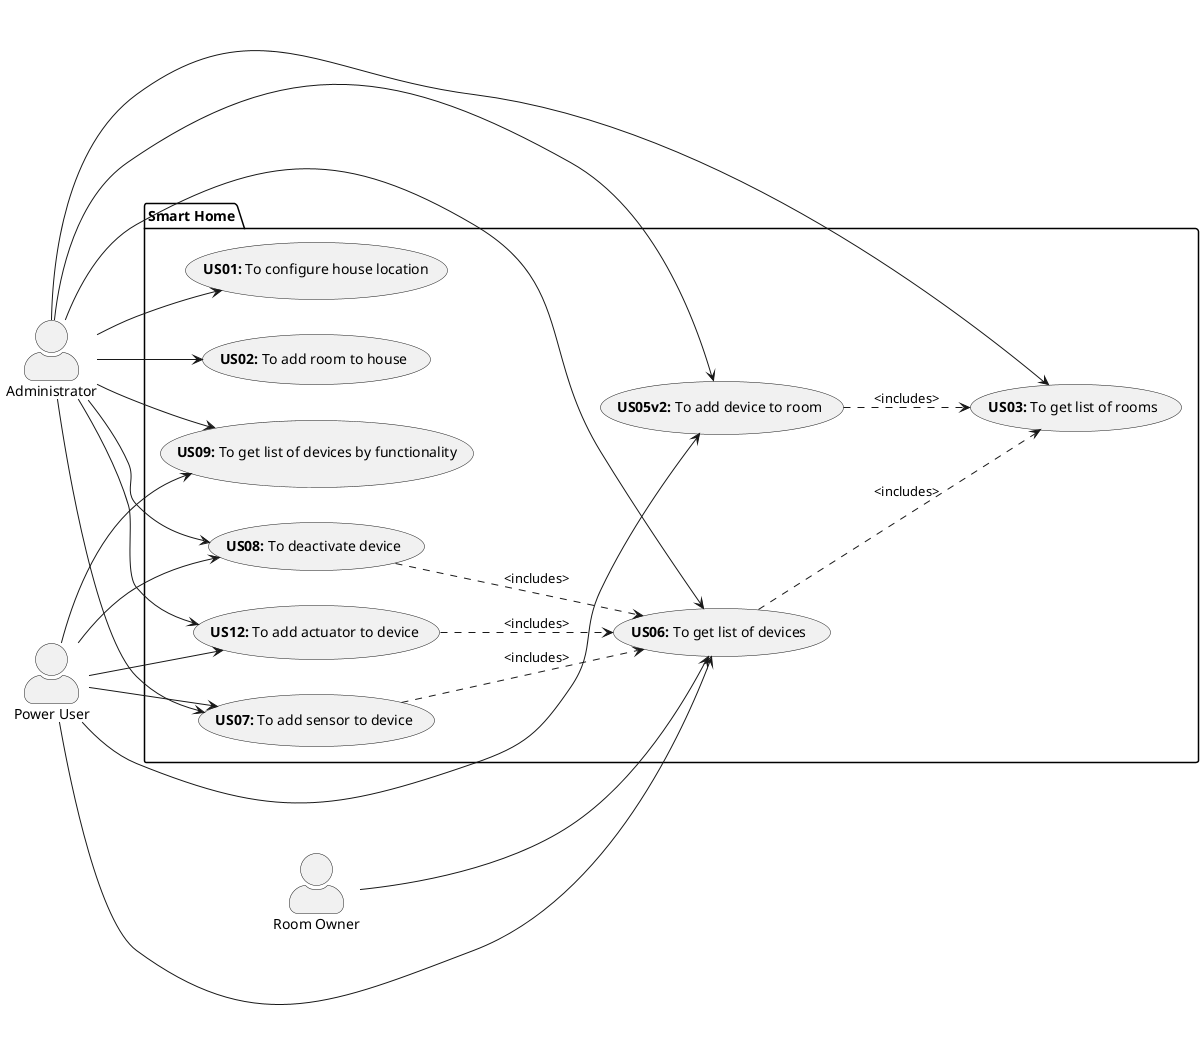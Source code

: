 @startuml

skinparam actorStyle awesome
left to right direction

actor "Administrator" as A
actor "Power User" as PU
actor "Room Owner" as RO

package "Smart Home" {
  usecase "<b>US01:</b> To configure house location" as UC1
  usecase "<b>US02:</b> To add room to house" as UC2
  usecase "<b>US03:</b> To get list of rooms" as UC3
  usecase "<b>US05v2:</b> To add device to room" as UC5v2
  usecase "<b>US06:</b> To get list of devices" as UC6
  usecase "<b>US07:</b> To add sensor to device" as UC7
  usecase "<b>US08:</b> To deactivate device" as UC8
  usecase "<b>US09:</b> To get list of devices by functionality" as UC9

  usecase "<b>US12:</b> To add actuator to device" as UC12

  UC5v2 ..> UC3: <includes>
  UC7 ..> UC6: <includes>

  UC8 ..> UC6: <includes>

  UC6 ..> UC3: <includes>
  UC12 ..> UC6: <includes>

}

A --> UC1
A --> UC2
A --> UC3
A --> UC5v2
A --> UC6
A --> UC7
A --> UC8
A --> UC9
A --> UC12

PU --> UC5v2
PU --> UC6
PU --> UC7
PU --> UC8
PU --> UC9
PU --> UC12

RO --> UC6

@enduml

